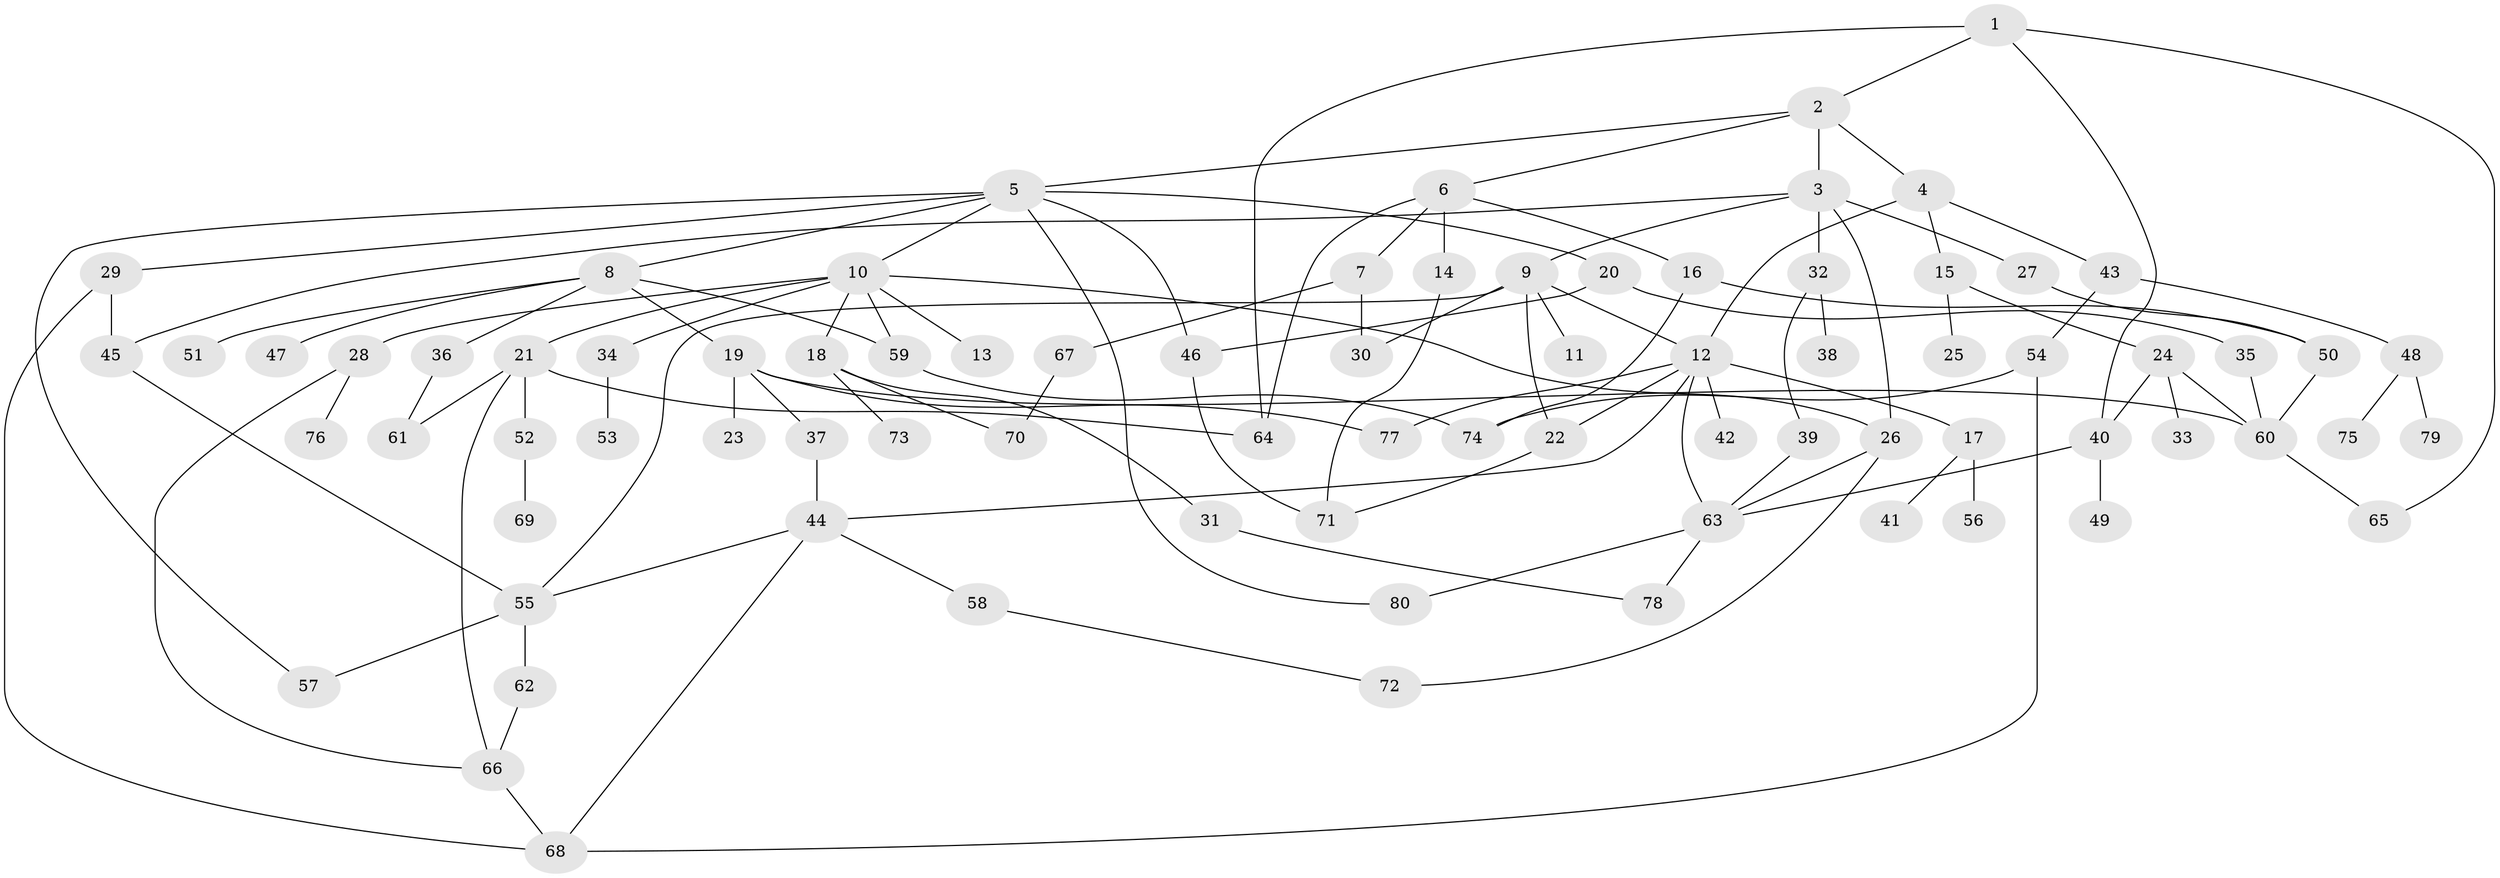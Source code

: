 // coarse degree distribution, {5: 0.09803921568627451, 7: 0.0784313725490196, 6: 0.09803921568627451, 8: 0.0196078431372549, 3: 0.09803921568627451, 10: 0.0196078431372549, 1: 0.23529411764705882, 2: 0.2549019607843137, 4: 0.09803921568627451}
// Generated by graph-tools (version 1.1) at 2025/51/02/27/25 19:51:37]
// undirected, 80 vertices, 116 edges
graph export_dot {
graph [start="1"]
  node [color=gray90,style=filled];
  1;
  2;
  3;
  4;
  5;
  6;
  7;
  8;
  9;
  10;
  11;
  12;
  13;
  14;
  15;
  16;
  17;
  18;
  19;
  20;
  21;
  22;
  23;
  24;
  25;
  26;
  27;
  28;
  29;
  30;
  31;
  32;
  33;
  34;
  35;
  36;
  37;
  38;
  39;
  40;
  41;
  42;
  43;
  44;
  45;
  46;
  47;
  48;
  49;
  50;
  51;
  52;
  53;
  54;
  55;
  56;
  57;
  58;
  59;
  60;
  61;
  62;
  63;
  64;
  65;
  66;
  67;
  68;
  69;
  70;
  71;
  72;
  73;
  74;
  75;
  76;
  77;
  78;
  79;
  80;
  1 -- 2;
  1 -- 65;
  1 -- 40;
  1 -- 64;
  2 -- 3;
  2 -- 4;
  2 -- 5;
  2 -- 6;
  3 -- 9;
  3 -- 26;
  3 -- 27;
  3 -- 32;
  3 -- 45;
  4 -- 12;
  4 -- 15;
  4 -- 43;
  5 -- 8;
  5 -- 10;
  5 -- 20;
  5 -- 29;
  5 -- 46;
  5 -- 80;
  5 -- 57;
  6 -- 7;
  6 -- 14;
  6 -- 16;
  6 -- 64;
  7 -- 67;
  7 -- 30;
  8 -- 19;
  8 -- 36;
  8 -- 47;
  8 -- 51;
  8 -- 59;
  9 -- 11;
  9 -- 30;
  9 -- 55;
  9 -- 12;
  9 -- 22;
  10 -- 13;
  10 -- 18;
  10 -- 21;
  10 -- 28;
  10 -- 34;
  10 -- 59;
  10 -- 26;
  12 -- 17;
  12 -- 22;
  12 -- 42;
  12 -- 44;
  12 -- 77;
  12 -- 63;
  14 -- 71;
  15 -- 24;
  15 -- 25;
  16 -- 50;
  16 -- 74;
  17 -- 41;
  17 -- 56;
  18 -- 31;
  18 -- 73;
  18 -- 70;
  19 -- 23;
  19 -- 37;
  19 -- 60;
  19 -- 77;
  20 -- 35;
  20 -- 46;
  21 -- 52;
  21 -- 64;
  21 -- 61;
  21 -- 66;
  22 -- 71;
  24 -- 33;
  24 -- 40;
  24 -- 60;
  26 -- 72;
  26 -- 63;
  27 -- 50;
  28 -- 66;
  28 -- 76;
  29 -- 45;
  29 -- 68;
  31 -- 78;
  32 -- 38;
  32 -- 39;
  34 -- 53;
  35 -- 60;
  36 -- 61;
  37 -- 44;
  39 -- 63;
  40 -- 49;
  40 -- 63;
  43 -- 48;
  43 -- 54;
  44 -- 55;
  44 -- 58;
  44 -- 68;
  45 -- 55;
  46 -- 71;
  48 -- 75;
  48 -- 79;
  50 -- 60;
  52 -- 69;
  54 -- 74;
  54 -- 68;
  55 -- 57;
  55 -- 62;
  58 -- 72;
  59 -- 74;
  60 -- 65;
  62 -- 66;
  63 -- 78;
  63 -- 80;
  66 -- 68;
  67 -- 70;
}
